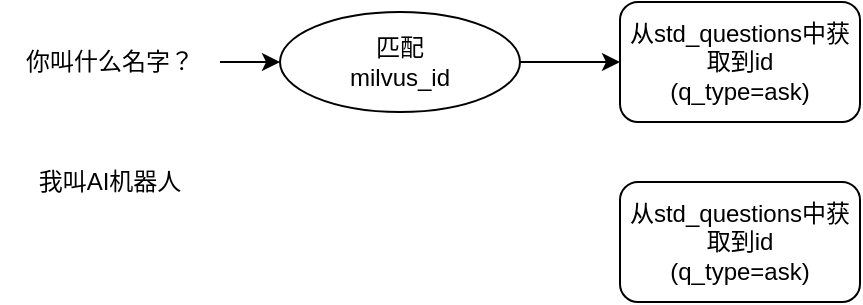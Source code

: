 <mxfile version="10.7.7" type="device"><diagram id="6a731a19-8d31-9384-78a2-239565b7b9f0" name="简单问答"><mxGraphModel dx="829" dy="644" grid="1" gridSize="10" guides="1" tooltips="1" connect="1" arrows="1" fold="1" page="1" pageScale="1" pageWidth="1169" pageHeight="827" background="#ffffff" math="0" shadow="0"><root><mxCell id="0"/><mxCell id="1" parent="0"/><mxCell id="Wa9gnYweZPemtXZqof_c-59" style="edgeStyle=orthogonalEdgeStyle;rounded=0;orthogonalLoop=1;jettySize=auto;html=1;exitX=1;exitY=0.5;exitDx=0;exitDy=0;entryX=0;entryY=0.5;entryDx=0;entryDy=0;" edge="1" parent="1" source="Wa9gnYweZPemtXZqof_c-55" target="Wa9gnYweZPemtXZqof_c-58"><mxGeometry relative="1" as="geometry"/></mxCell><mxCell id="Wa9gnYweZPemtXZqof_c-55" value="你叫什么名字？" style="text;html=1;strokeColor=none;fillColor=none;align=center;verticalAlign=middle;whiteSpace=wrap;rounded=0;" vertex="1" parent="1"><mxGeometry x="110" y="180" width="110" height="20" as="geometry"/></mxCell><mxCell id="Wa9gnYweZPemtXZqof_c-56" value="我叫AI机器人" style="text;html=1;strokeColor=none;fillColor=none;align=center;verticalAlign=middle;whiteSpace=wrap;rounded=0;" vertex="1" parent="1"><mxGeometry x="110" y="240" width="110" height="20" as="geometry"/></mxCell><mxCell id="Wa9gnYweZPemtXZqof_c-57" value="&lt;div&gt;从&lt;span&gt;std_questions中获取到&lt;/span&gt;&lt;span&gt;id&lt;/span&gt;&lt;/div&gt;&lt;div&gt;&lt;span&gt;(q_type=ask)&lt;/span&gt;&lt;/div&gt;" style="rounded=1;whiteSpace=wrap;html=1;" vertex="1" parent="1"><mxGeometry x="420" y="160" width="120" height="60" as="geometry"/></mxCell><mxCell id="Wa9gnYweZPemtXZqof_c-60" style="edgeStyle=orthogonalEdgeStyle;rounded=0;orthogonalLoop=1;jettySize=auto;html=1;exitX=1;exitY=0.5;exitDx=0;exitDy=0;entryX=0;entryY=0.5;entryDx=0;entryDy=0;" edge="1" parent="1" source="Wa9gnYweZPemtXZqof_c-58" target="Wa9gnYweZPemtXZqof_c-57"><mxGeometry relative="1" as="geometry"/></mxCell><mxCell id="Wa9gnYweZPemtXZqof_c-58" value="匹配&lt;br&gt;&lt;div&gt;milvus_id&lt;/div&gt;" style="ellipse;whiteSpace=wrap;html=1;" vertex="1" parent="1"><mxGeometry x="250" y="165" width="120" height="50" as="geometry"/></mxCell><mxCell id="Wa9gnYweZPemtXZqof_c-61" value="&lt;div&gt;从&lt;span&gt;std_questions中获取到&lt;/span&gt;&lt;span&gt;id&lt;/span&gt;&lt;/div&gt;&lt;div&gt;&lt;span&gt;(q_type=ask)&lt;/span&gt;&lt;/div&gt;" style="rounded=1;whiteSpace=wrap;html=1;" vertex="1" parent="1"><mxGeometry x="420" y="250" width="120" height="60" as="geometry"/></mxCell></root></mxGraphModel></diagram></mxfile>